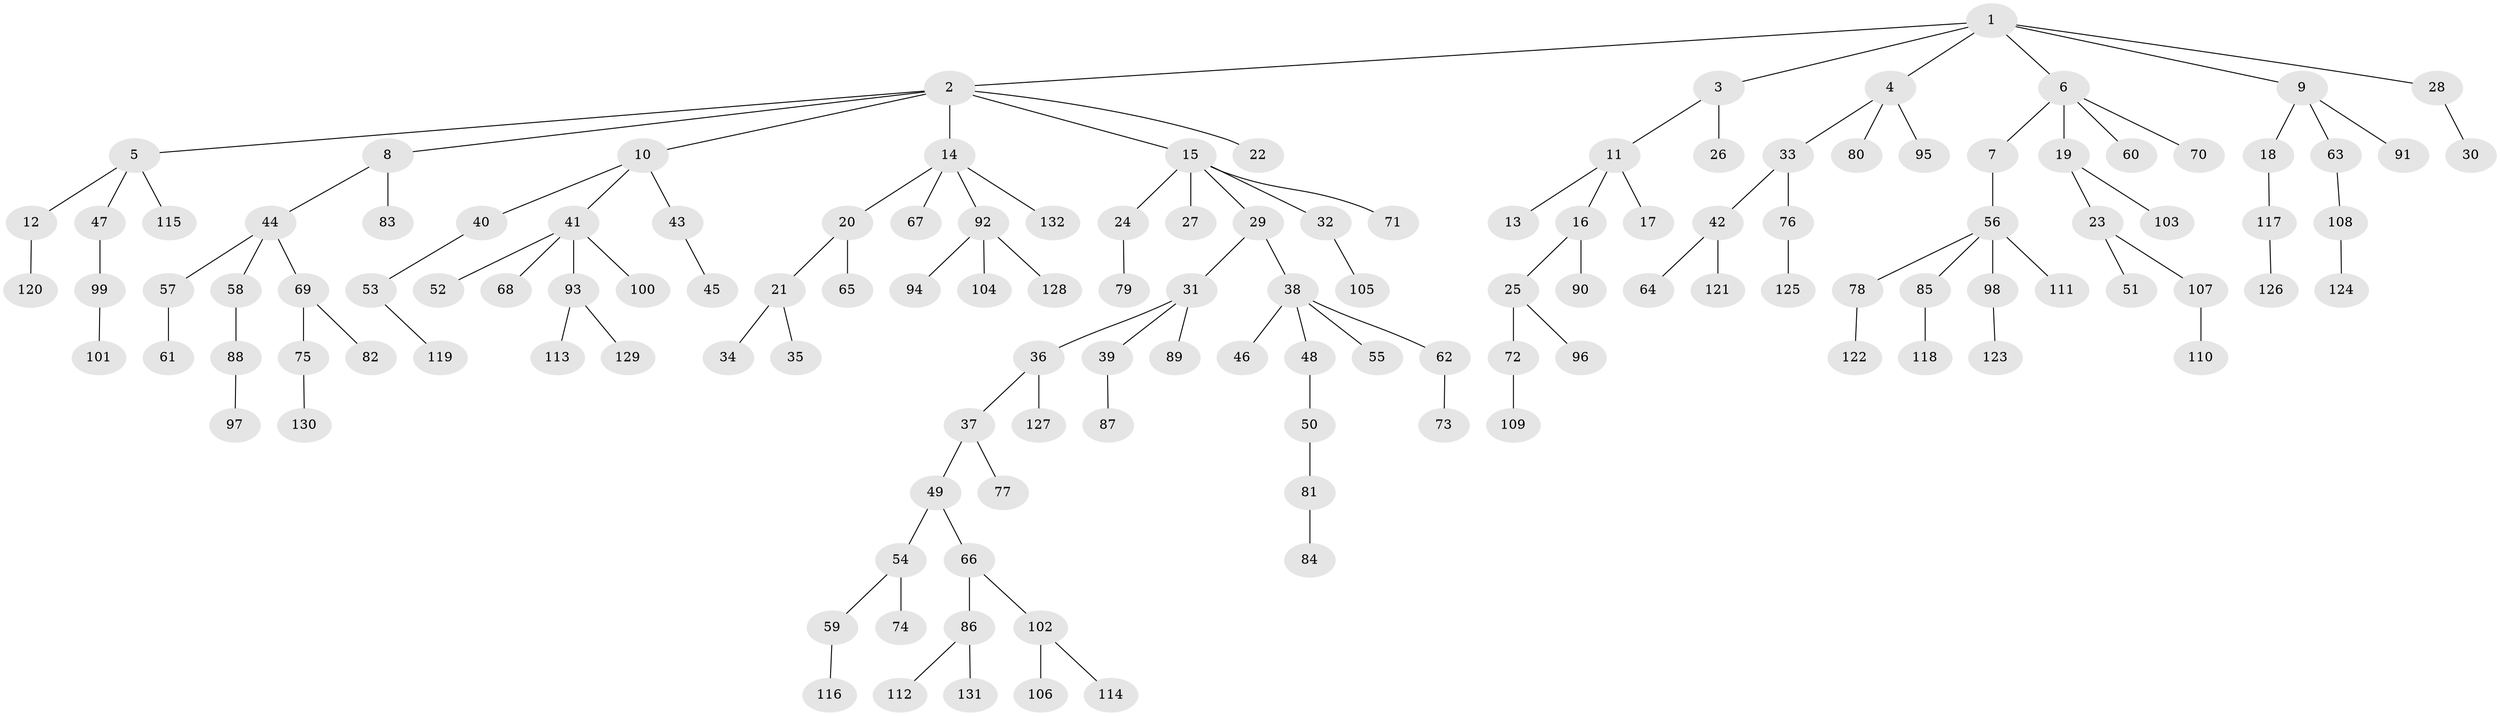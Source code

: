 // Generated by graph-tools (version 1.1) at 2025/15/03/09/25 04:15:22]
// undirected, 132 vertices, 131 edges
graph export_dot {
graph [start="1"]
  node [color=gray90,style=filled];
  1;
  2;
  3;
  4;
  5;
  6;
  7;
  8;
  9;
  10;
  11;
  12;
  13;
  14;
  15;
  16;
  17;
  18;
  19;
  20;
  21;
  22;
  23;
  24;
  25;
  26;
  27;
  28;
  29;
  30;
  31;
  32;
  33;
  34;
  35;
  36;
  37;
  38;
  39;
  40;
  41;
  42;
  43;
  44;
  45;
  46;
  47;
  48;
  49;
  50;
  51;
  52;
  53;
  54;
  55;
  56;
  57;
  58;
  59;
  60;
  61;
  62;
  63;
  64;
  65;
  66;
  67;
  68;
  69;
  70;
  71;
  72;
  73;
  74;
  75;
  76;
  77;
  78;
  79;
  80;
  81;
  82;
  83;
  84;
  85;
  86;
  87;
  88;
  89;
  90;
  91;
  92;
  93;
  94;
  95;
  96;
  97;
  98;
  99;
  100;
  101;
  102;
  103;
  104;
  105;
  106;
  107;
  108;
  109;
  110;
  111;
  112;
  113;
  114;
  115;
  116;
  117;
  118;
  119;
  120;
  121;
  122;
  123;
  124;
  125;
  126;
  127;
  128;
  129;
  130;
  131;
  132;
  1 -- 2;
  1 -- 3;
  1 -- 4;
  1 -- 6;
  1 -- 9;
  1 -- 28;
  2 -- 5;
  2 -- 8;
  2 -- 10;
  2 -- 14;
  2 -- 15;
  2 -- 22;
  3 -- 11;
  3 -- 26;
  4 -- 33;
  4 -- 80;
  4 -- 95;
  5 -- 12;
  5 -- 47;
  5 -- 115;
  6 -- 7;
  6 -- 19;
  6 -- 60;
  6 -- 70;
  7 -- 56;
  8 -- 44;
  8 -- 83;
  9 -- 18;
  9 -- 63;
  9 -- 91;
  10 -- 40;
  10 -- 41;
  10 -- 43;
  11 -- 13;
  11 -- 16;
  11 -- 17;
  12 -- 120;
  14 -- 20;
  14 -- 67;
  14 -- 92;
  14 -- 132;
  15 -- 24;
  15 -- 27;
  15 -- 29;
  15 -- 32;
  15 -- 71;
  16 -- 25;
  16 -- 90;
  18 -- 117;
  19 -- 23;
  19 -- 103;
  20 -- 21;
  20 -- 65;
  21 -- 34;
  21 -- 35;
  23 -- 51;
  23 -- 107;
  24 -- 79;
  25 -- 72;
  25 -- 96;
  28 -- 30;
  29 -- 31;
  29 -- 38;
  31 -- 36;
  31 -- 39;
  31 -- 89;
  32 -- 105;
  33 -- 42;
  33 -- 76;
  36 -- 37;
  36 -- 127;
  37 -- 49;
  37 -- 77;
  38 -- 46;
  38 -- 48;
  38 -- 55;
  38 -- 62;
  39 -- 87;
  40 -- 53;
  41 -- 52;
  41 -- 68;
  41 -- 93;
  41 -- 100;
  42 -- 64;
  42 -- 121;
  43 -- 45;
  44 -- 57;
  44 -- 58;
  44 -- 69;
  47 -- 99;
  48 -- 50;
  49 -- 54;
  49 -- 66;
  50 -- 81;
  53 -- 119;
  54 -- 59;
  54 -- 74;
  56 -- 78;
  56 -- 85;
  56 -- 98;
  56 -- 111;
  57 -- 61;
  58 -- 88;
  59 -- 116;
  62 -- 73;
  63 -- 108;
  66 -- 86;
  66 -- 102;
  69 -- 75;
  69 -- 82;
  72 -- 109;
  75 -- 130;
  76 -- 125;
  78 -- 122;
  81 -- 84;
  85 -- 118;
  86 -- 112;
  86 -- 131;
  88 -- 97;
  92 -- 94;
  92 -- 104;
  92 -- 128;
  93 -- 113;
  93 -- 129;
  98 -- 123;
  99 -- 101;
  102 -- 106;
  102 -- 114;
  107 -- 110;
  108 -- 124;
  117 -- 126;
}
